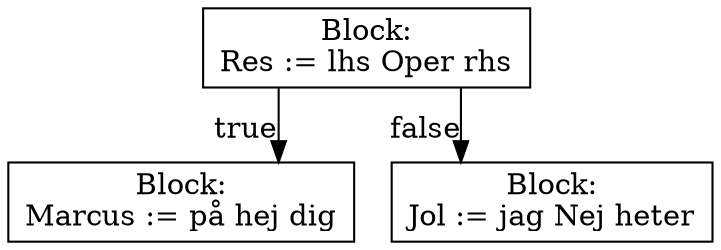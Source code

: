 digraph {
graph [ splines = ortho ]
	node [ shape = box ];
block_0 [label="Block:
Res := lhs Oper rhs"];
block_1 [label="Block:
Marcus := på hej dig"];
block_0 -> block_1 [xlabel = "true"]
block_2 [label="Block:
Jol := jag Nej heter"];
block_0 -> block_2 [xlabel = "false"]
}
